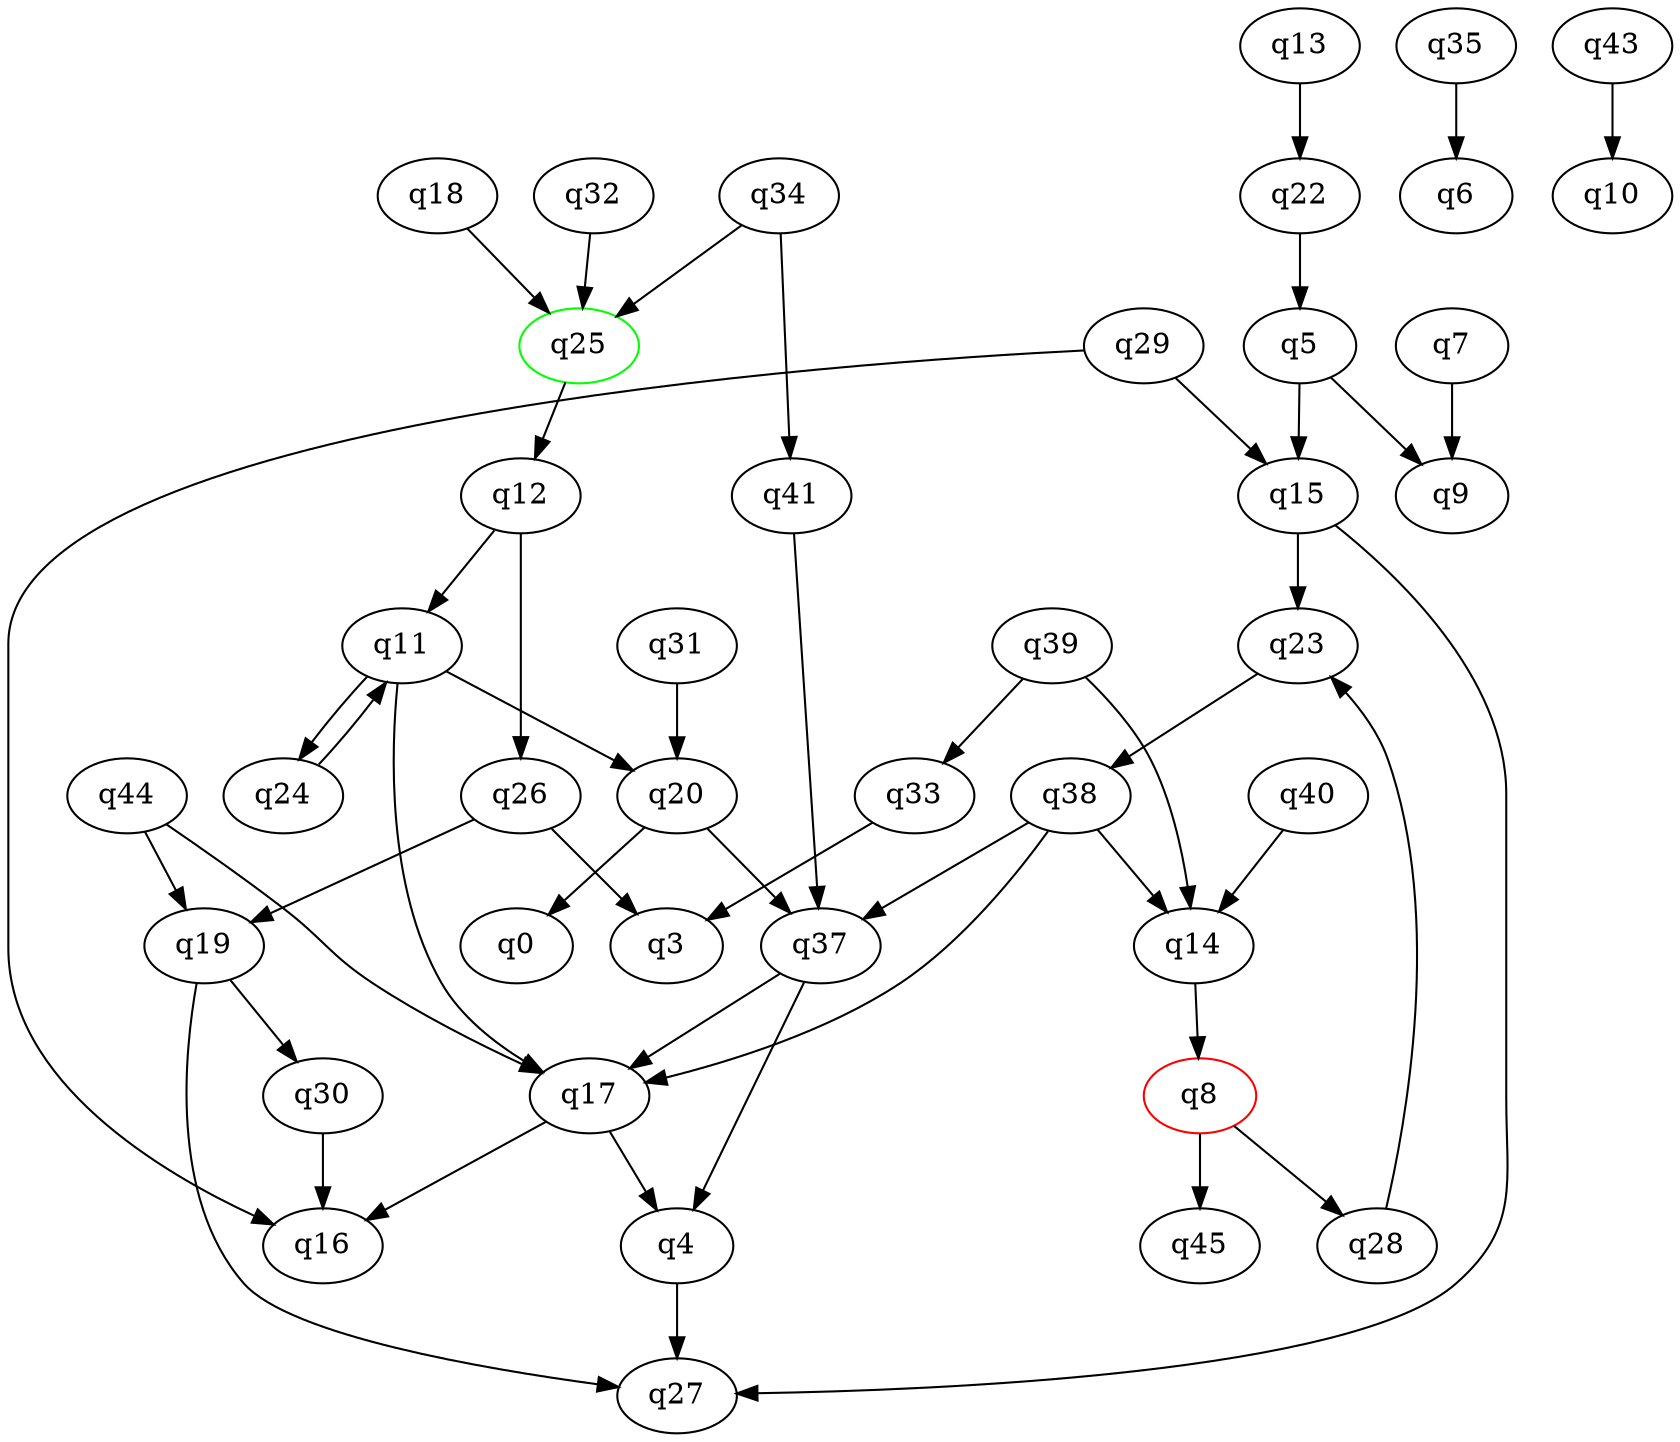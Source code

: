 digraph A{
q25 [initial=1,color=green];
q8 [final=1,color=red];
q4 -> q27;
q5 -> q9;
q5 -> q15;
q7 -> q9;
q8 -> q28;
q8 -> q45;
q11 -> q17;
q11 -> q20;
q11 -> q24;
q12 -> q11;
q12 -> q26;
q13 -> q22;
q14 -> q8;
q15 -> q23;
q15 -> q27;
q17 -> q4;
q17 -> q16;
q18 -> q25;
q19 -> q27;
q19 -> q30;
q20 -> q0;
q20 -> q37;
q22 -> q5;
q23 -> q38;
q24 -> q11;
q25 -> q12;
q26 -> q3;
q26 -> q19;
q28 -> q23;
q29 -> q15;
q29 -> q16;
q30 -> q16;
q31 -> q20;
q32 -> q25;
q33 -> q3;
q34 -> q25;
q34 -> q41;
q35 -> q6;
q37 -> q4;
q37 -> q17;
q38 -> q14;
q38 -> q17;
q38 -> q37;
q39 -> q14;
q39 -> q33;
q40 -> q14;
q41 -> q37;
q43 -> q10;
q44 -> q17;
q44 -> q19;
}